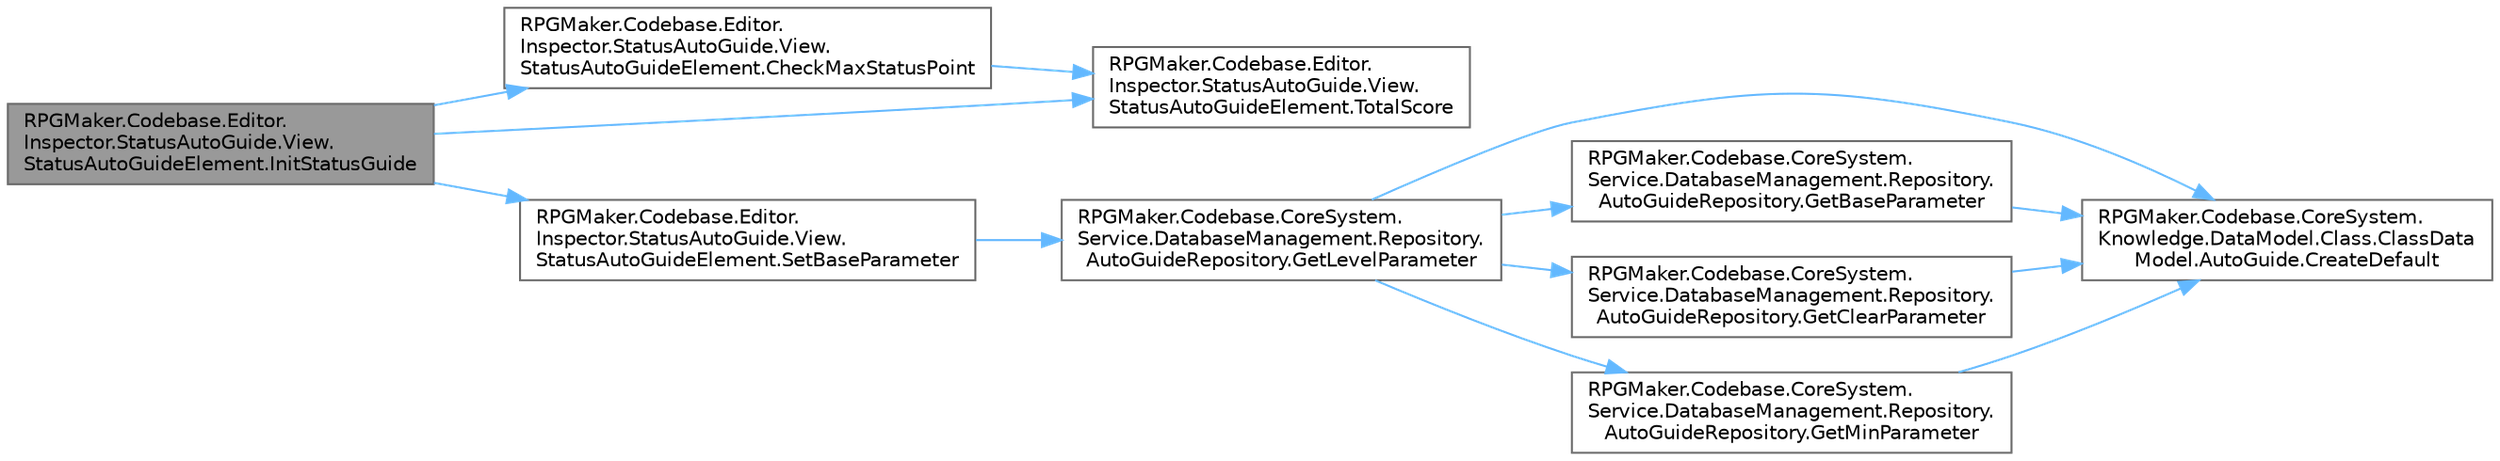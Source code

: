 digraph "RPGMaker.Codebase.Editor.Inspector.StatusAutoGuide.View.StatusAutoGuideElement.InitStatusGuide"
{
 // LATEX_PDF_SIZE
  bgcolor="transparent";
  edge [fontname=Helvetica,fontsize=10,labelfontname=Helvetica,labelfontsize=10];
  node [fontname=Helvetica,fontsize=10,shape=box,height=0.2,width=0.4];
  rankdir="LR";
  Node1 [id="Node000001",label="RPGMaker.Codebase.Editor.\lInspector.StatusAutoGuide.View.\lStatusAutoGuideElement.InitStatusGuide",height=0.2,width=0.4,color="gray40", fillcolor="grey60", style="filled", fontcolor="black",tooltip="😁 ステータス・ガイド初期化"];
  Node1 -> Node2 [id="edge1_Node000001_Node000002",color="steelblue1",style="solid",tooltip=" "];
  Node2 [id="Node000002",label="RPGMaker.Codebase.Editor.\lInspector.StatusAutoGuide.View.\lStatusAutoGuideElement.CheckMaxStatusPoint",height=0.2,width=0.4,color="grey40", fillcolor="white", style="filled",URL="$df/d0e/class_r_p_g_maker_1_1_codebase_1_1_editor_1_1_inspector_1_1_status_auto_guide_1_1_view_1_1_status_auto_guide_element.html#a93c4d504c1c9ec2a92ce4e26ccea0808",tooltip="😁 パラメータ最大値チェック"];
  Node2 -> Node3 [id="edge2_Node000002_Node000003",color="steelblue1",style="solid",tooltip=" "];
  Node3 [id="Node000003",label="RPGMaker.Codebase.Editor.\lInspector.StatusAutoGuide.View.\lStatusAutoGuideElement.TotalScore",height=0.2,width=0.4,color="grey40", fillcolor="white", style="filled",URL="$df/d0e/class_r_p_g_maker_1_1_codebase_1_1_editor_1_1_inspector_1_1_status_auto_guide_1_1_view_1_1_status_auto_guide_element.html#a12ad2bbfa26106d12473f4907a762fac",tooltip="😁 総合スコア"];
  Node1 -> Node4 [id="edge3_Node000001_Node000004",color="steelblue1",style="solid",tooltip=" "];
  Node4 [id="Node000004",label="RPGMaker.Codebase.Editor.\lInspector.StatusAutoGuide.View.\lStatusAutoGuideElement.SetBaseParameter",height=0.2,width=0.4,color="grey40", fillcolor="white", style="filled",URL="$df/d0e/class_r_p_g_maker_1_1_codebase_1_1_editor_1_1_inspector_1_1_status_auto_guide_1_1_view_1_1_status_auto_guide_element.html#a494864c8d0ee26623ce11105dbf40d8b",tooltip="😁 基礎引数設定"];
  Node4 -> Node5 [id="edge4_Node000004_Node000005",color="steelblue1",style="solid",tooltip=" "];
  Node5 [id="Node000005",label="RPGMaker.Codebase.CoreSystem.\lService.DatabaseManagement.Repository.\lAutoGuideRepository.GetLevelParameter",height=0.2,width=0.4,color="grey40", fillcolor="white", style="filled",URL="$dc/d23/class_r_p_g_maker_1_1_codebase_1_1_core_system_1_1_service_1_1_database_management_1_1_repository_1_1_auto_guide_repository.html#a6f31fffcf43ddbdec345262ace2b355a",tooltip="😁 レベル引数取得"];
  Node5 -> Node6 [id="edge5_Node000005_Node000006",color="steelblue1",style="solid",tooltip=" "];
  Node6 [id="Node000006",label="RPGMaker.Codebase.CoreSystem.\lKnowledge.DataModel.Class.ClassData\lModel.AutoGuide.CreateDefault",height=0.2,width=0.4,color="grey40", fillcolor="white", style="filled",URL="$da/d13/class_r_p_g_maker_1_1_codebase_1_1_core_system_1_1_knowledge_1_1_data_model_1_1_class_1_1_class_data_model_1_1_auto_guide.html#a60af26408575d27a0acca8fae82a3943",tooltip="😁 既定値作成"];
  Node5 -> Node7 [id="edge6_Node000005_Node000007",color="steelblue1",style="solid",tooltip=" "];
  Node7 [id="Node000007",label="RPGMaker.Codebase.CoreSystem.\lService.DatabaseManagement.Repository.\lAutoGuideRepository.GetBaseParameter",height=0.2,width=0.4,color="grey40", fillcolor="white", style="filled",URL="$dc/d23/class_r_p_g_maker_1_1_codebase_1_1_core_system_1_1_service_1_1_database_management_1_1_repository_1_1_auto_guide_repository.html#aab891f273011137b212cd7f20ac3bc2f",tooltip="😁 ベース引数取得"];
  Node7 -> Node6 [id="edge7_Node000007_Node000006",color="steelblue1",style="solid",tooltip=" "];
  Node5 -> Node8 [id="edge8_Node000005_Node000008",color="steelblue1",style="solid",tooltip=" "];
  Node8 [id="Node000008",label="RPGMaker.Codebase.CoreSystem.\lService.DatabaseManagement.Repository.\lAutoGuideRepository.GetClearParameter",height=0.2,width=0.4,color="grey40", fillcolor="white", style="filled",URL="$dc/d23/class_r_p_g_maker_1_1_codebase_1_1_core_system_1_1_service_1_1_database_management_1_1_repository_1_1_auto_guide_repository.html#abc5c206fe59f5f0a229449c330f147c4",tooltip="😁 クリアー引数取得"];
  Node8 -> Node6 [id="edge9_Node000008_Node000006",color="steelblue1",style="solid",tooltip=" "];
  Node5 -> Node9 [id="edge10_Node000005_Node000009",color="steelblue1",style="solid",tooltip=" "];
  Node9 [id="Node000009",label="RPGMaker.Codebase.CoreSystem.\lService.DatabaseManagement.Repository.\lAutoGuideRepository.GetMinParameter",height=0.2,width=0.4,color="grey40", fillcolor="white", style="filled",URL="$dc/d23/class_r_p_g_maker_1_1_codebase_1_1_core_system_1_1_service_1_1_database_management_1_1_repository_1_1_auto_guide_repository.html#a28280cf9db06ada8042d5adf1afa7a4c",tooltip="😁 最小引数取得"];
  Node9 -> Node6 [id="edge11_Node000009_Node000006",color="steelblue1",style="solid",tooltip=" "];
  Node1 -> Node3 [id="edge12_Node000001_Node000003",color="steelblue1",style="solid",tooltip=" "];
}
